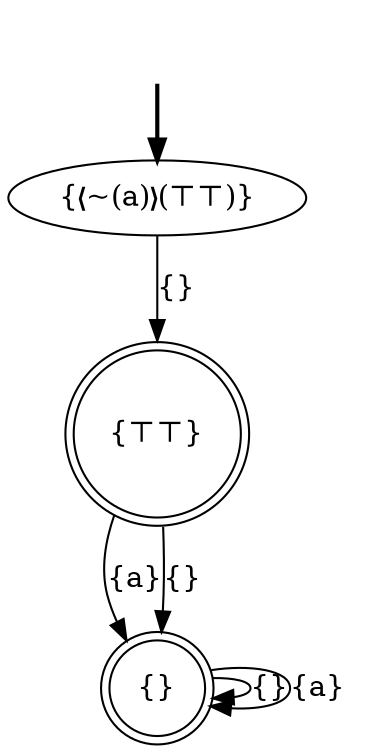 digraph {
	fake0 [style=invisible]
	"{❬~(a)❭(⊤⊤)}" [root=true]
	"{}" [shape=doublecircle]
	"{⊤⊤}" [shape=doublecircle]
	fake0 -> "{❬~(a)❭(⊤⊤)}" [style=bold]
	"{⊤⊤}" -> "{}" [label="{a}"]
	"{⊤⊤}" -> "{}" [label="{}"]
	"{}" -> "{}" [label="{}"]
	"{❬~(a)❭(⊤⊤)}" -> "{⊤⊤}" [label="{}"]
	"{}" -> "{}" [label="{a}"]
}
